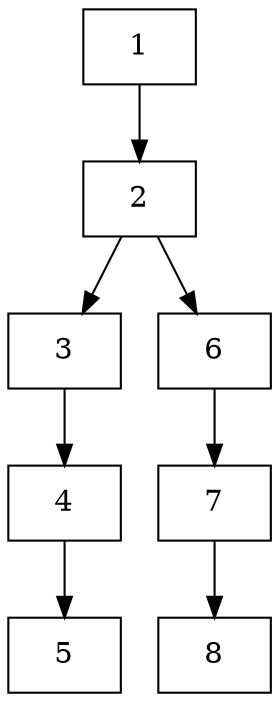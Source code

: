 digraph G {
  node[shape=record]
  "1";
  "2";
  "3";
  "4";
  "5";
  "6";
  "7";
  "8";
  "1" -> "2";
  "2" -> "3";
  "3" -> "4";
  "4" -> "5";
  "2" -> "6";
  "6" -> "7";
  "7" -> "8";
}
